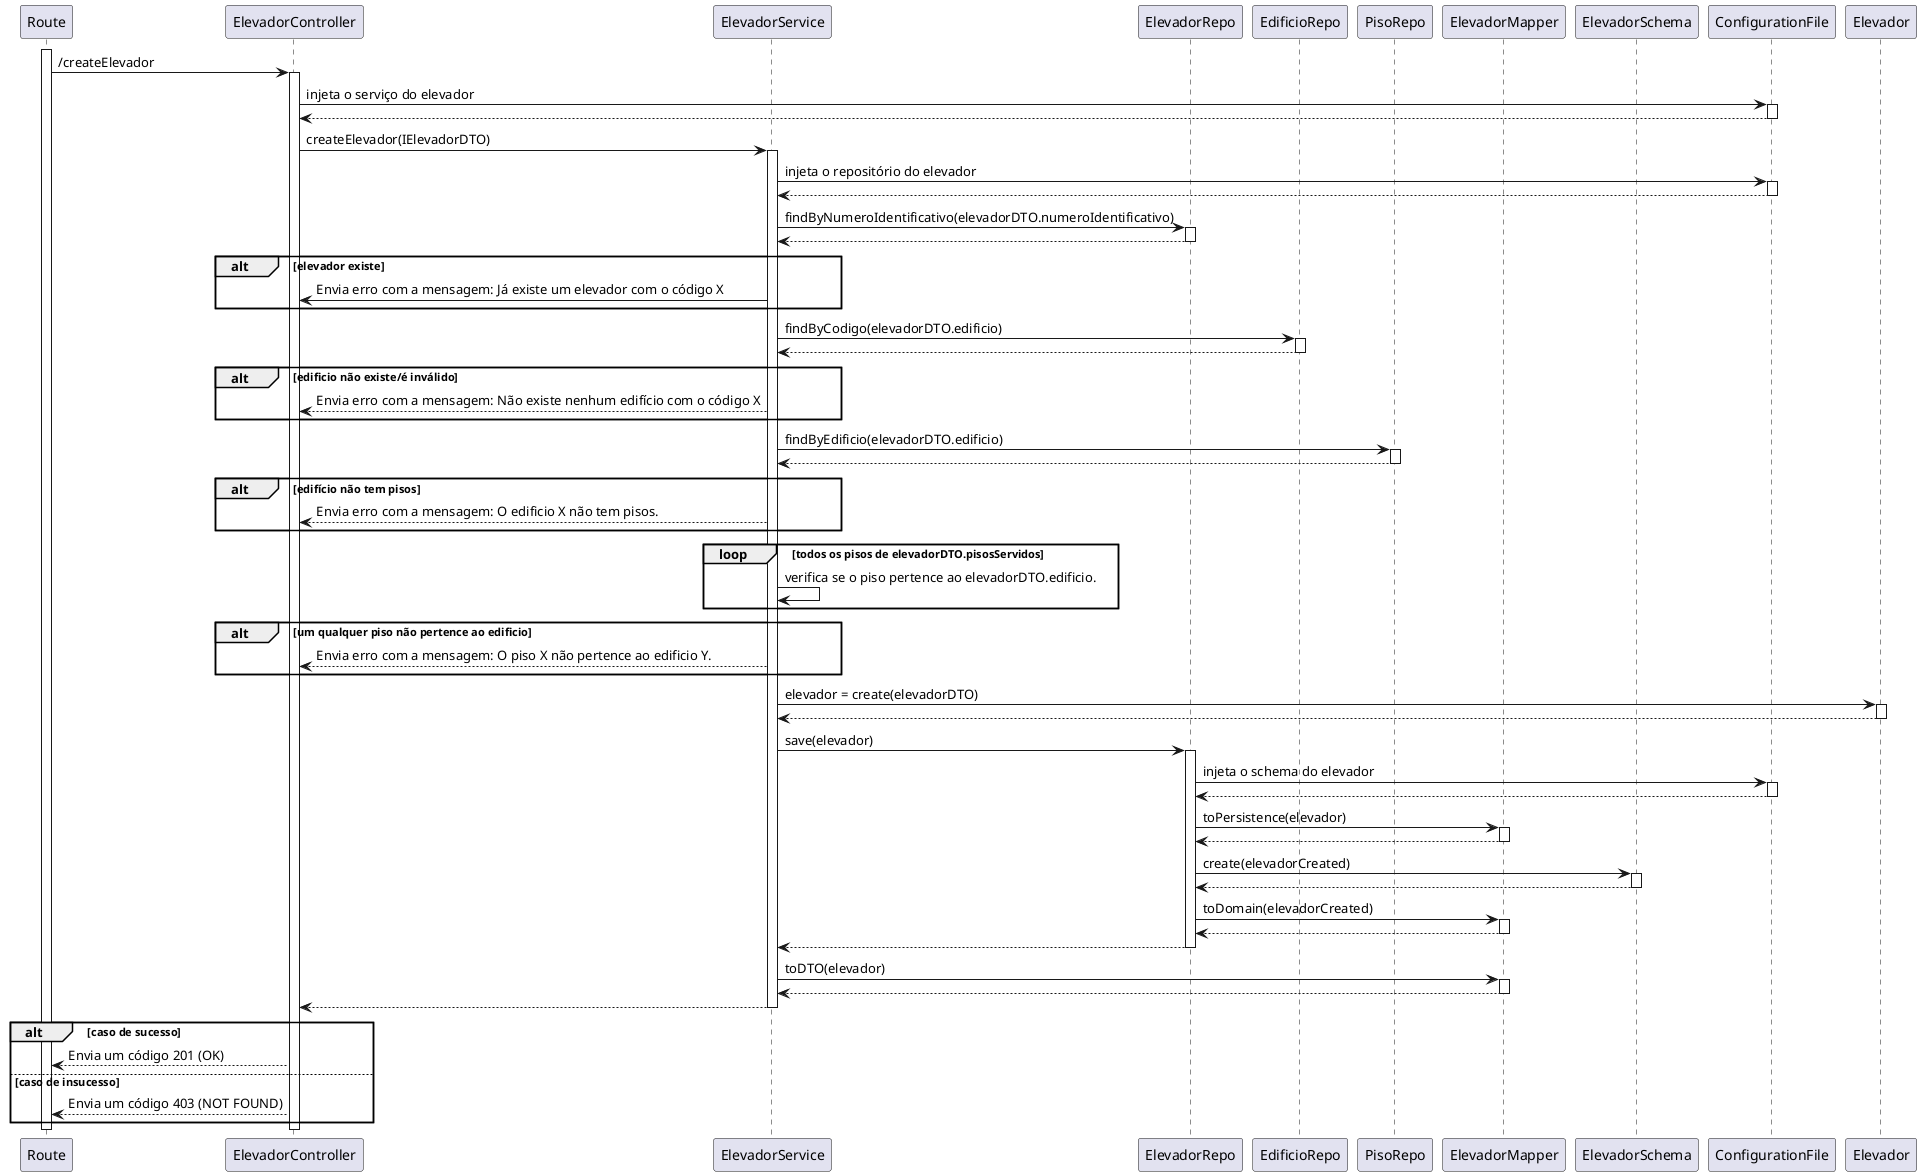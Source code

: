 @startuml sd

participant Route as route
participant ElevadorController as ctrl
participant ElevadorService as svc
participant ElevadorRepo as repoEle
participant EdificioRepo as repoEdi
participant PisoRepo as repoPis
participant ElevadorMapper as mapper
participant ElevadorSchema as schema
participant ConfigurationFile as conf
participant Elevador as model

activate route
route -> ctrl : /createElevador
activate ctrl
ctrl -> conf : injeta o serviço do elevador
activate conf
conf --> ctrl
deactivate conf
ctrl -> svc : createElevador(IElevadorDTO)
activate svc
svc -> conf : injeta o repositório do elevador
activate conf
conf --> svc
deactivate conf
svc -> repoEle : findByNumeroIdentificativo(elevadorDTO.numeroIdentificativo)
activate repoEle
repoEle --> svc
deactivate repoEle
alt elevador existe
    svc -> ctrl : Envia erro com a mensagem: Já existe um elevador com o código X
end
svc -> repoEdi : findByCodigo(elevadorDTO.edificio)
activate repoEdi
repoEdi --> svc
deactivate repoEdi
alt edificio não existe/é inválido
    svc --> ctrl : Envia erro com a mensagem: Não existe nenhum edifício com o código X
end
svc -> repoPis : findByEdificio(elevadorDTO.edificio)
activate repoPis
repoPis --> svc
deactivate repoPis
alt edifício não tem pisos
    svc --> ctrl : Envia erro com a mensagem: O edificio X não tem pisos.
end
loop todos os pisos de elevadorDTO.pisosServidos
    svc -> svc : verifica se o piso pertence ao elevadorDTO.edificio.
end
alt um qualquer piso não pertence ao edificio
    svc --> ctrl : Envia erro com a mensagem: O piso X não pertence ao edificio Y.
end
svc -> model : elevador = create(elevadorDTO)
activate model
model --> svc
deactivate model
svc -> repoEle : save(elevador)
activate repoEle
repoEle -> conf : injeta o schema do elevador
activate conf
conf --> repoEle
deactivate conf
repoEle -> mapper : toPersistence(elevador)
activate mapper
mapper --> repoEle
deactivate mapper
repoEle -> schema : create(elevadorCreated)
activate schema
schema --> repoEle
deactivate schema
repoEle -> mapper : toDomain(elevadorCreated)
activate mapper
mapper --> repoEle
deactivate mapper
repoEle --> svc
deactivate repoEle
svc -> mapper : toDTO(elevador)
activate mapper
mapper --> svc
deactivate mapper
svc --> ctrl
deactivate svc
alt caso de sucesso
    ctrl --> route : Envia um código 201 (OK)
else caso de insucesso
    ctrl --> route : Envia um código 403 (NOT FOUND)
end
deactivate ctrl
deactivate route



@enduml